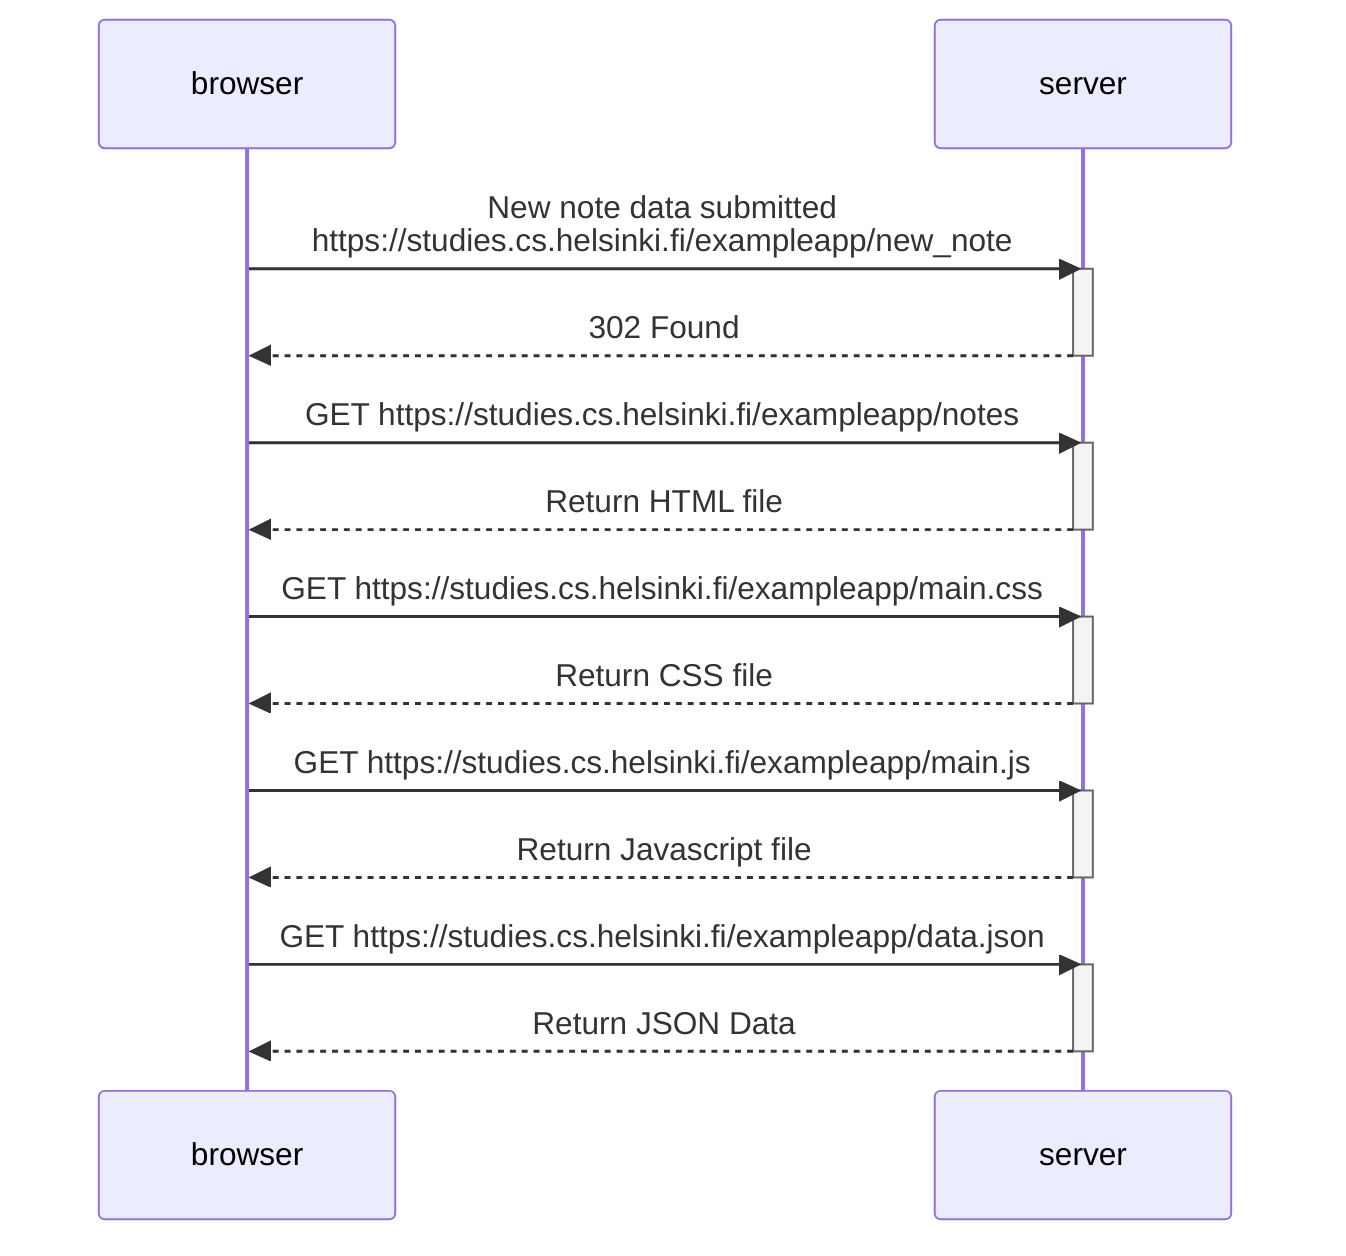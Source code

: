 sequenceDiagram
    
    participant browser
    participant server
    
    browser->>server: New note data submitted <br> https://studies.cs.helsinki.fi/exampleapp/new_note
    activate server 
    server-->>browser: 302 Found
    deactivate server

    browser->>server: GET https://studies.cs.helsinki.fi/exampleapp/notes
    activate server
    server-->>browser: Return HTML file
    deactivate server 

    browser->>server: GET https://studies.cs.helsinki.fi/exampleapp/main.css
    activate server
    server-->>browser: Return CSS file
    deactivate server 

    browser->>server: GET https://studies.cs.helsinki.fi/exampleapp/main.js
    activate server
    server-->>browser: Return Javascript file
    deactivate server 

    browser->>server: GET https://studies.cs.helsinki.fi/exampleapp/data.json
    activate server
    server-->>browser: Return JSON Data
    deactivate server